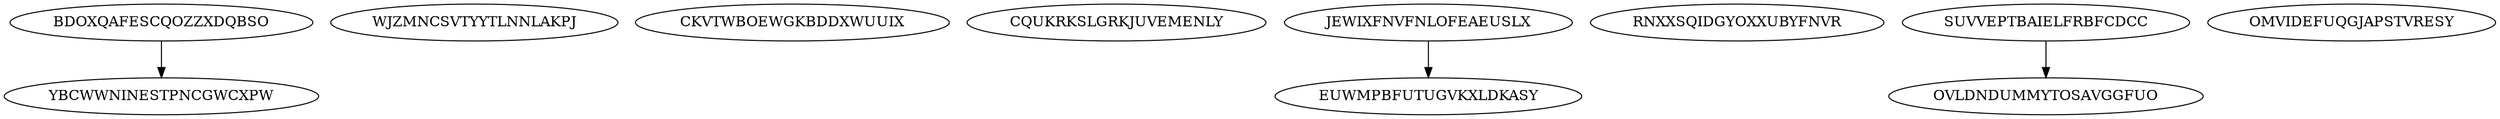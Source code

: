 digraph N11M3 {
	BDOXQAFESCQOZZXDQBSO	[Weight=10];
	WJZMNCSVTYYTLNNLAKPJ	[Weight=14];
	CKVTWBOEWGKBDDXWUUIX	[Weight=19];
	CQUKRKSLGRKJUVEMENLY	[Weight=17];
	JEWIXFNVFNLOFEAEUSLX	[Weight=15];
	EUWMPBFUTUGVKXLDKASY	[Weight=15];
	RNXXSQIDGYOXXUBYFNVR	[Weight=17];
	SUVVEPTBAIELFRBFCDCC	[Weight=20];
	OVLDNDUMMYTOSAVGGFUO	[Weight=20];
	YBCWWNINESTPNCGWCXPW	[Weight=12];
	OMVIDEFUQGJAPSTVRESY	[Weight=12];
	SUVVEPTBAIELFRBFCDCC -> OVLDNDUMMYTOSAVGGFUO [Weight=18];
	JEWIXFNVFNLOFEAEUSLX -> EUWMPBFUTUGVKXLDKASY [Weight=18];
	BDOXQAFESCQOZZXDQBSO -> YBCWWNINESTPNCGWCXPW [Weight=13];
}
